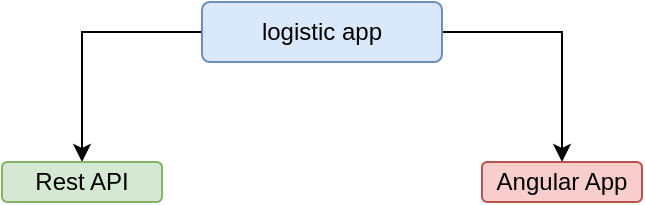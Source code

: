 <mxfile version="14.5.1" type="device" pages="3"><diagram id="gyD8R6G5m18eAt9Obkhi" name="Page-1"><mxGraphModel dx="1422" dy="832" grid="1" gridSize="10" guides="1" tooltips="1" connect="1" arrows="1" fold="1" page="1" pageScale="1" pageWidth="827" pageHeight="1169" math="0" shadow="0"><root><mxCell id="0"/><mxCell id="1" parent="0"/><mxCell id="-2CncMhxglhB_wWaryEg-4" value="" style="edgeStyle=orthogonalEdgeStyle;rounded=0;orthogonalLoop=1;jettySize=auto;html=1;" parent="1" source="-2CncMhxglhB_wWaryEg-1" target="-2CncMhxglhB_wWaryEg-3" edge="1"><mxGeometry relative="1" as="geometry"/></mxCell><mxCell id="-2CncMhxglhB_wWaryEg-8" value="" style="edgeStyle=orthogonalEdgeStyle;rounded=0;orthogonalLoop=1;jettySize=auto;html=1;exitX=1;exitY=0.5;exitDx=0;exitDy=0;" parent="1" source="-2CncMhxglhB_wWaryEg-1" target="-2CncMhxglhB_wWaryEg-7" edge="1"><mxGeometry relative="1" as="geometry"/></mxCell><mxCell id="-2CncMhxglhB_wWaryEg-1" value="logistic app" style="rounded=1;whiteSpace=wrap;html=1;arcSize=13;fillColor=#dae8fc;strokeColor=#6c8ebf;" parent="1" vertex="1"><mxGeometry x="340" y="400" width="120" height="30" as="geometry"/></mxCell><mxCell id="-2CncMhxglhB_wWaryEg-3" value="Rest API" style="whiteSpace=wrap;html=1;rounded=1;arcSize=13;labelBackgroundColor=none;fillColor=#d5e8d4;strokeColor=#82b366;" parent="1" vertex="1"><mxGeometry x="240" y="480" width="80" height="20" as="geometry"/></mxCell><mxCell id="-2CncMhxglhB_wWaryEg-7" value="Angular App" style="rounded=1;whiteSpace=wrap;html=1;arcSize=13;fillColor=#f8cecc;strokeColor=#b85450;" parent="1" vertex="1"><mxGeometry x="480" y="480" width="80" height="20" as="geometry"/></mxCell></root></mxGraphModel></diagram><diagram id="NmO6XR9BveKvqCJBS34-" name="Angular app"><mxGraphModel dx="2272" dy="1932" grid="1" gridSize="10" guides="1" tooltips="1" connect="1" arrows="1" fold="1" page="1" pageScale="1" pageWidth="850" pageHeight="1100" math="0" shadow="0"><root><mxCell id="NPtnaH-zlWrkCbMKxlkU-0"/><mxCell id="NPtnaH-zlWrkCbMKxlkU-1" parent="NPtnaH-zlWrkCbMKxlkU-0"/><mxCell id="NPtnaH-zlWrkCbMKxlkU-4" value="" style="edgeStyle=orthogonalEdgeStyle;rounded=0;orthogonalLoop=1;jettySize=auto;html=1;entryX=0.5;entryY=0;entryDx=0;entryDy=0;" parent="NPtnaH-zlWrkCbMKxlkU-1" source="NPtnaH-zlWrkCbMKxlkU-2" target="NPtnaH-zlWrkCbMKxlkU-3" edge="1"><mxGeometry relative="1" as="geometry"><Array as="points"><mxPoint x="-60" y="75"/></Array></mxGeometry></mxCell><mxCell id="NPtnaH-zlWrkCbMKxlkU-14" value="" style="edgeStyle=orthogonalEdgeStyle;rounded=0;orthogonalLoop=1;jettySize=auto;html=1;fontSize=9;exitX=1;exitY=0.5;exitDx=0;exitDy=0;entryX=0.5;entryY=0;entryDx=0;entryDy=0;" parent="NPtnaH-zlWrkCbMKxlkU-1" source="NPtnaH-zlWrkCbMKxlkU-2" target="NPtnaH-zlWrkCbMKxlkU-13" edge="1"><mxGeometry relative="1" as="geometry"><Array as="points"><mxPoint x="450" y="75"/></Array></mxGeometry></mxCell><mxCell id="p-vQt3Yd0xv5iEvAyUSR-5" value="" style="edgeStyle=orthogonalEdgeStyle;rounded=0;orthogonalLoop=1;jettySize=auto;html=1;fontSize=9;exitX=1;exitY=0.5;exitDx=0;exitDy=0;entryX=0.5;entryY=0;entryDx=0;entryDy=0;" parent="NPtnaH-zlWrkCbMKxlkU-1" source="NPtnaH-zlWrkCbMKxlkU-2" target="p-vQt3Yd0xv5iEvAyUSR-4" edge="1"><mxGeometry relative="1" as="geometry"><Array as="points"><mxPoint x="760" y="75"/></Array></mxGeometry></mxCell><mxCell id="lzf4xGbKeQQOvhCxsAVb-0" style="edgeStyle=orthogonalEdgeStyle;rounded=0;orthogonalLoop=1;jettySize=auto;html=1;entryX=0.5;entryY=0;entryDx=0;entryDy=0;" edge="1" parent="NPtnaH-zlWrkCbMKxlkU-1" source="NPtnaH-zlWrkCbMKxlkU-2" target="Gd3nIjmUPdCHngAKYLW3-5"><mxGeometry relative="1" as="geometry"/></mxCell><mxCell id="NPtnaH-zlWrkCbMKxlkU-2" value="courier application" style="rounded=0;whiteSpace=wrap;html=1;fillColor=#f8cecc;strokeColor=#b85450;fontStyle=1;fontSize=20;" parent="NPtnaH-zlWrkCbMKxlkU-1" vertex="1"><mxGeometry x="210" y="50" width="160" height="50" as="geometry"/></mxCell><mxCell id="NPtnaH-zlWrkCbMKxlkU-10" value="" style="edgeStyle=orthogonalEdgeStyle;rounded=0;orthogonalLoop=1;jettySize=auto;html=1;fontSize=10;entryX=0.5;entryY=0;entryDx=0;entryDy=0;" parent="NPtnaH-zlWrkCbMKxlkU-1" source="NPtnaH-zlWrkCbMKxlkU-3" target="NPtnaH-zlWrkCbMKxlkU-9" edge="1"><mxGeometry relative="1" as="geometry"/></mxCell><mxCell id="NPtnaH-zlWrkCbMKxlkU-3" value="home" style="whiteSpace=wrap;html=1;rounded=1;fillColor=#dae8fc;strokeColor=#6c8ebf;fontSize=12;fontStyle=1" parent="NPtnaH-zlWrkCbMKxlkU-1" vertex="1"><mxGeometry x="-100" y="120" width="80" height="20" as="geometry"/></mxCell><mxCell id="NPtnaH-zlWrkCbMKxlkU-9" value="news" style="whiteSpace=wrap;html=1;rounded=0;fillColor=#d5e8d4;strokeColor=#82b366;fontSize=9;" parent="NPtnaH-zlWrkCbMKxlkU-1" vertex="1"><mxGeometry x="-100" y="180" width="80" height="20" as="geometry"/></mxCell><mxCell id="NPtnaH-zlWrkCbMKxlkU-16" value="" style="edgeStyle=orthogonalEdgeStyle;rounded=0;orthogonalLoop=1;jettySize=auto;html=1;fontSize=9;exitX=1;exitY=0.5;exitDx=0;exitDy=0;" parent="NPtnaH-zlWrkCbMKxlkU-1" source="NPtnaH-zlWrkCbMKxlkU-2" target="NPtnaH-zlWrkCbMKxlkU-15" edge="1"><mxGeometry relative="1" as="geometry"/></mxCell><mxCell id="Gd3nIjmUPdCHngAKYLW3-16" value="" style="edgeStyle=orthogonalEdgeStyle;rounded=0;orthogonalLoop=1;jettySize=auto;html=1;entryX=0;entryY=0.5;entryDx=0;entryDy=0;" edge="1" parent="NPtnaH-zlWrkCbMKxlkU-1" source="NPtnaH-zlWrkCbMKxlkU-13" target="Gd3nIjmUPdCHngAKYLW3-14"><mxGeometry relative="1" as="geometry"/></mxCell><mxCell id="Gd3nIjmUPdCHngAKYLW3-21" value="" style="edgeStyle=orthogonalEdgeStyle;rounded=0;orthogonalLoop=1;jettySize=auto;html=1;entryX=1;entryY=0.5;entryDx=0;entryDy=0;" edge="1" parent="NPtnaH-zlWrkCbMKxlkU-1" source="NPtnaH-zlWrkCbMKxlkU-13" target="NPtnaH-zlWrkCbMKxlkU-19"><mxGeometry relative="1" as="geometry"/></mxCell><mxCell id="Gd3nIjmUPdCHngAKYLW3-45" style="edgeStyle=orthogonalEdgeStyle;rounded=0;orthogonalLoop=1;jettySize=auto;html=1;entryX=0;entryY=0.5;entryDx=0;entryDy=0;exitX=0.5;exitY=1;exitDx=0;exitDy=0;" edge="1" parent="NPtnaH-zlWrkCbMKxlkU-1" source="NPtnaH-zlWrkCbMKxlkU-13" target="Gd3nIjmUPdCHngAKYLW3-27"><mxGeometry relative="1" as="geometry"/></mxCell><mxCell id="lzf4xGbKeQQOvhCxsAVb-1" style="edgeStyle=orthogonalEdgeStyle;rounded=0;orthogonalLoop=1;jettySize=auto;html=1;entryX=1;entryY=0.5;entryDx=0;entryDy=0;" edge="1" parent="NPtnaH-zlWrkCbMKxlkU-1" source="NPtnaH-zlWrkCbMKxlkU-13" target="NPtnaH-zlWrkCbMKxlkU-22"><mxGeometry relative="1" as="geometry"/></mxCell><mxCell id="NPtnaH-zlWrkCbMKxlkU-13" value="user profile" style="rounded=1;whiteSpace=wrap;html=1;fillColor=#dae8fc;strokeColor=#6c8ebf;fontSize=12;fontStyle=1" parent="NPtnaH-zlWrkCbMKxlkU-1" vertex="1"><mxGeometry x="410" y="120" width="80" height="20" as="geometry"/></mxCell><mxCell id="Gd3nIjmUPdCHngAKYLW3-31" value="" style="edgeStyle=orthogonalEdgeStyle;rounded=0;orthogonalLoop=1;jettySize=auto;html=1;entryX=0;entryY=0.5;entryDx=0;entryDy=0;" edge="1" parent="NPtnaH-zlWrkCbMKxlkU-1" source="NPtnaH-zlWrkCbMKxlkU-15" target="Gd3nIjmUPdCHngAKYLW3-30"><mxGeometry relative="1" as="geometry"><mxPoint x="550" y="190" as="targetPoint"/></mxGeometry></mxCell><mxCell id="Gd3nIjmUPdCHngAKYLW3-33" style="edgeStyle=orthogonalEdgeStyle;rounded=0;orthogonalLoop=1;jettySize=auto;html=1;entryX=0;entryY=0.5;entryDx=0;entryDy=0;" edge="1" parent="NPtnaH-zlWrkCbMKxlkU-1" source="NPtnaH-zlWrkCbMKxlkU-15" target="Gd3nIjmUPdCHngAKYLW3-32"><mxGeometry relative="1" as="geometry"/></mxCell><mxCell id="Gd3nIjmUPdCHngAKYLW3-35" style="edgeStyle=orthogonalEdgeStyle;rounded=0;orthogonalLoop=1;jettySize=auto;html=1;entryX=0;entryY=0.5;entryDx=0;entryDy=0;" edge="1" parent="NPtnaH-zlWrkCbMKxlkU-1" source="NPtnaH-zlWrkCbMKxlkU-15" target="Gd3nIjmUPdCHngAKYLW3-34"><mxGeometry relative="1" as="geometry"/></mxCell><mxCell id="Gd3nIjmUPdCHngAKYLW3-37" style="edgeStyle=orthogonalEdgeStyle;rounded=0;orthogonalLoop=1;jettySize=auto;html=1;entryX=0;entryY=0.5;entryDx=0;entryDy=0;" edge="1" parent="NPtnaH-zlWrkCbMKxlkU-1" source="NPtnaH-zlWrkCbMKxlkU-15" target="Gd3nIjmUPdCHngAKYLW3-36"><mxGeometry relative="1" as="geometry"/></mxCell><mxCell id="NPtnaH-zlWrkCbMKxlkU-15" value="admin panel" style="rounded=1;whiteSpace=wrap;html=1;fillColor=#dae8fc;strokeColor=#6c8ebf;fontSize=12;fontStyle=1" parent="NPtnaH-zlWrkCbMKxlkU-1" vertex="1"><mxGeometry x="560" y="120" width="80" height="20" as="geometry"/></mxCell><mxCell id="Gd3nIjmUPdCHngAKYLW3-20" value="" style="edgeStyle=orthogonalEdgeStyle;rounded=0;orthogonalLoop=1;jettySize=auto;html=1;entryX=0;entryY=0.5;entryDx=0;entryDy=0;" edge="1" parent="NPtnaH-zlWrkCbMKxlkU-1" source="NPtnaH-zlWrkCbMKxlkU-19" target="Gd3nIjmUPdCHngAKYLW3-12"><mxGeometry relative="1" as="geometry"/></mxCell><mxCell id="NPtnaH-zlWrkCbMKxlkU-19" value="list of shipments / details" style="rounded=0;whiteSpace=wrap;html=1;fontSize=9;fillColor=#d5e8d4;strokeColor=#82b366;" parent="NPtnaH-zlWrkCbMKxlkU-1" vertex="1"><mxGeometry x="110" y="160" width="80" height="20" as="geometry"/></mxCell><mxCell id="p-vQt3Yd0xv5iEvAyUSR-0" value="ANGULAR APP&amp;nbsp;" style="rounded=1;whiteSpace=wrap;html=1;fontSize=9;fillColor=#f8cecc;strokeColor=#b85450;" parent="NPtnaH-zlWrkCbMKxlkU-1" vertex="1"><mxGeometry x="230" y="-20" width="120" height="60" as="geometry"/></mxCell><mxCell id="HiPEpVEKHthdtDCpH-q--5" value="" style="edgeStyle=orthogonalEdgeStyle;rounded=0;orthogonalLoop=1;jettySize=auto;html=1;fontSize=20;entryX=0;entryY=0.5;entryDx=0;entryDy=0;" parent="NPtnaH-zlWrkCbMKxlkU-1" source="p-vQt3Yd0xv5iEvAyUSR-4" target="HiPEpVEKHthdtDCpH-q--4" edge="1"><mxGeometry relative="1" as="geometry"/></mxCell><mxCell id="HiPEpVEKHthdtDCpH-q--7" value="" style="edgeStyle=orthogonalEdgeStyle;rounded=0;orthogonalLoop=1;jettySize=auto;html=1;fontSize=20;entryX=0;entryY=0.5;entryDx=0;entryDy=0;" parent="NPtnaH-zlWrkCbMKxlkU-1" source="p-vQt3Yd0xv5iEvAyUSR-4" target="HiPEpVEKHthdtDCpH-q--6" edge="1"><mxGeometry relative="1" as="geometry"/></mxCell><mxCell id="HiPEpVEKHthdtDCpH-q--9" value="" style="edgeStyle=orthogonalEdgeStyle;rounded=0;orthogonalLoop=1;jettySize=auto;html=1;fontSize=20;entryX=0;entryY=0.5;entryDx=0;entryDy=0;" parent="NPtnaH-zlWrkCbMKxlkU-1" source="p-vQt3Yd0xv5iEvAyUSR-4" target="HiPEpVEKHthdtDCpH-q--8" edge="1"><mxGeometry relative="1" as="geometry"/></mxCell><mxCell id="p-vQt3Yd0xv5iEvAyUSR-4" value="Client center" style="rounded=1;whiteSpace=wrap;html=1;fillColor=#dae8fc;strokeColor=#6c8ebf;fontSize=12;fontStyle=1" parent="NPtnaH-zlWrkCbMKxlkU-1" vertex="1"><mxGeometry x="720" y="120" width="80" height="20" as="geometry"/></mxCell><mxCell id="Bi6nx2r3LPIk76tK47jU-1" value="&lt;font size=&quot;1&quot;&gt;Offices&lt;/font&gt;" style="whiteSpace=wrap;html=1;rounded=0;fillColor=#fff2cc;strokeColor=#d6b656;" parent="NPtnaH-zlWrkCbMKxlkU-1" vertex="1"><mxGeometry x="840" y="220" width="90" height="20" as="geometry"/></mxCell><mxCell id="HiPEpVEKHthdtDCpH-q--4" value="Q&amp;amp;A" style="rounded=0;whiteSpace=wrap;html=1;fillColor=#d5e8d4;strokeColor=#82b366;fontSize=9;" parent="NPtnaH-zlWrkCbMKxlkU-1" vertex="1"><mxGeometry x="780" y="160" width="80" height="20" as="geometry"/></mxCell><mxCell id="Gd3nIjmUPdCHngAKYLW3-29" value="" style="edgeStyle=orthogonalEdgeStyle;rounded=0;orthogonalLoop=1;jettySize=auto;html=1;entryX=0;entryY=0.5;entryDx=0;entryDy=0;" edge="1" parent="NPtnaH-zlWrkCbMKxlkU-1" source="HiPEpVEKHthdtDCpH-q--6" target="Bi6nx2r3LPIk76tK47jU-1"><mxGeometry relative="1" as="geometry"/></mxCell><mxCell id="Gd3nIjmUPdCHngAKYLW3-39" style="edgeStyle=orthogonalEdgeStyle;rounded=0;orthogonalLoop=1;jettySize=auto;html=1;entryX=0;entryY=0.5;entryDx=0;entryDy=0;" edge="1" parent="NPtnaH-zlWrkCbMKxlkU-1" source="HiPEpVEKHthdtDCpH-q--6" target="Gd3nIjmUPdCHngAKYLW3-38"><mxGeometry relative="1" as="geometry"><Array as="points"><mxPoint x="820" y="260"/></Array></mxGeometry></mxCell><mxCell id="Gd3nIjmUPdCHngAKYLW3-43" style="edgeStyle=orthogonalEdgeStyle;rounded=0;orthogonalLoop=1;jettySize=auto;html=1;entryX=0;entryY=0.5;entryDx=0;entryDy=0;" edge="1" parent="NPtnaH-zlWrkCbMKxlkU-1" source="HiPEpVEKHthdtDCpH-q--6" target="Gd3nIjmUPdCHngAKYLW3-42"><mxGeometry relative="1" as="geometry"/></mxCell><mxCell id="Gd3nIjmUPdCHngAKYLW3-44" style="edgeStyle=orthogonalEdgeStyle;rounded=0;orthogonalLoop=1;jettySize=auto;html=1;entryX=0;entryY=0.5;entryDx=0;entryDy=0;" edge="1" parent="NPtnaH-zlWrkCbMKxlkU-1" source="HiPEpVEKHthdtDCpH-q--6" target="Gd3nIjmUPdCHngAKYLW3-40"><mxGeometry relative="1" as="geometry"/></mxCell><mxCell id="HiPEpVEKHthdtDCpH-q--6" value="Services" style="rounded=0;whiteSpace=wrap;html=1;fillColor=#d5e8d4;strokeColor=#82b366;fontSize=9;" parent="NPtnaH-zlWrkCbMKxlkU-1" vertex="1"><mxGeometry x="780" y="190" width="80" height="20" as="geometry"/></mxCell><mxCell id="Gd3nIjmUPdCHngAKYLW3-26" value="" style="edgeStyle=orthogonalEdgeStyle;rounded=0;orthogonalLoop=1;jettySize=auto;html=1;entryX=0;entryY=0.5;entryDx=0;entryDy=0;" edge="1" parent="NPtnaH-zlWrkCbMKxlkU-1" source="HiPEpVEKHthdtDCpH-q--8" target="Gd3nIjmUPdCHngAKYLW3-25"><mxGeometry relative="1" as="geometry"/></mxCell><mxCell id="Gd3nIjmUPdCHngAKYLW3-28" value="" style="edgeStyle=orthogonalEdgeStyle;rounded=0;orthogonalLoop=1;jettySize=auto;html=1;entryX=0;entryY=0.5;entryDx=0;entryDy=0;" edge="1" parent="NPtnaH-zlWrkCbMKxlkU-1" source="HiPEpVEKHthdtDCpH-q--8" target="Gd3nIjmUPdCHngAKYLW3-27"><mxGeometry relative="1" as="geometry"/></mxCell><mxCell id="HiPEpVEKHthdtDCpH-q--8" value="Claims" style="rounded=0;whiteSpace=wrap;html=1;fillColor=#d5e8d4;strokeColor=#82b366;fontSize=9;" parent="NPtnaH-zlWrkCbMKxlkU-1" vertex="1"><mxGeometry x="790" y="340" width="80" height="20" as="geometry"/></mxCell><mxCell id="Gd3nIjmUPdCHngAKYLW3-18" value="" style="edgeStyle=orthogonalEdgeStyle;rounded=0;orthogonalLoop=1;jettySize=auto;html=1;entryX=0;entryY=0.5;entryDx=0;entryDy=0;" edge="1" parent="NPtnaH-zlWrkCbMKxlkU-1" source="Gd3nIjmUPdCHngAKYLW3-5" target="NPtnaH-zlWrkCbMKxlkU-22"><mxGeometry relative="1" as="geometry"/></mxCell><mxCell id="Gd3nIjmUPdCHngAKYLW3-19" style="edgeStyle=orthogonalEdgeStyle;rounded=0;orthogonalLoop=1;jettySize=auto;html=1;entryX=0;entryY=0.5;entryDx=0;entryDy=0;" edge="1" parent="NPtnaH-zlWrkCbMKxlkU-1" source="Gd3nIjmUPdCHngAKYLW3-5" target="NPtnaH-zlWrkCbMKxlkU-19"><mxGeometry relative="1" as="geometry"/></mxCell><mxCell id="Gd3nIjmUPdCHngAKYLW3-5" value="shipments" style="whiteSpace=wrap;html=1;rounded=1;fillColor=#dae8fc;strokeColor=#6c8ebf;fontSize=12;fontStyle=1" vertex="1" parent="NPtnaH-zlWrkCbMKxlkU-1"><mxGeometry x="50" y="120" width="80" height="20" as="geometry"/></mxCell><mxCell id="Gd3nIjmUPdCHngAKYLW3-12" value="update shipment data" style="rounded=0;whiteSpace=wrap;html=1;fontSize=9;fillColor=#fff2cc;strokeColor=#d6b656;" vertex="1" parent="NPtnaH-zlWrkCbMKxlkU-1"><mxGeometry x="170" y="190" width="80" height="20" as="geometry"/></mxCell><mxCell id="Gd3nIjmUPdCHngAKYLW3-14" value="CRUD profile" style="rounded=0;whiteSpace=wrap;html=1;fontSize=9;fillColor=#d5e8d4;strokeColor=#82b366;" vertex="1" parent="NPtnaH-zlWrkCbMKxlkU-1"><mxGeometry x="470" y="170" width="80" height="20" as="geometry"/></mxCell><mxCell id="NPtnaH-zlWrkCbMKxlkU-22" value="create shipment" style="rounded=0;whiteSpace=wrap;html=1;fontSize=9;fillColor=#d5e8d4;strokeColor=#82b366;" parent="NPtnaH-zlWrkCbMKxlkU-1" vertex="1"><mxGeometry x="110" y="220" width="80" height="20" as="geometry"/></mxCell><mxCell id="Gd3nIjmUPdCHngAKYLW3-25" value="list of claims" style="rounded=0;whiteSpace=wrap;html=1;fontSize=9;fillColor=#fff2cc;strokeColor=#d6b656;" vertex="1" parent="NPtnaH-zlWrkCbMKxlkU-1"><mxGeometry x="850" y="370" width="80" height="20" as="geometry"/></mxCell><mxCell id="Gd3nIjmUPdCHngAKYLW3-27" value="create claims" style="rounded=0;whiteSpace=wrap;html=1;fontSize=9;fillColor=#fff2cc;strokeColor=#d6b656;" vertex="1" parent="NPtnaH-zlWrkCbMKxlkU-1"><mxGeometry x="850" y="400" width="80" height="20" as="geometry"/></mxCell><mxCell id="Gd3nIjmUPdCHngAKYLW3-30" value="List of News" style="rounded=0;whiteSpace=wrap;html=1;fontSize=9;fillColor=#d5e8d4;strokeColor=#82b366;" vertex="1" parent="NPtnaH-zlWrkCbMKxlkU-1"><mxGeometry x="620" y="160" width="80" height="20" as="geometry"/></mxCell><mxCell id="Gd3nIjmUPdCHngAKYLW3-32" value="List of Support Questions" style="rounded=0;whiteSpace=wrap;html=1;fontSize=9;fillColor=#d5e8d4;strokeColor=#82b366;" vertex="1" parent="NPtnaH-zlWrkCbMKxlkU-1"><mxGeometry x="620" y="190" width="80" height="20" as="geometry"/></mxCell><mxCell id="Gd3nIjmUPdCHngAKYLW3-34" value="Create News" style="rounded=0;whiteSpace=wrap;html=1;fontSize=9;fillColor=#d5e8d4;strokeColor=#82b366;" vertex="1" parent="NPtnaH-zlWrkCbMKxlkU-1"><mxGeometry x="620" y="220" width="80" height="20" as="geometry"/></mxCell><mxCell id="Gd3nIjmUPdCHngAKYLW3-36" value="Create Q&amp;amp;A" style="rounded=0;whiteSpace=wrap;html=1;fontSize=9;fillColor=#d5e8d4;strokeColor=#82b366;" vertex="1" parent="NPtnaH-zlWrkCbMKxlkU-1"><mxGeometry x="620" y="250" width="80" height="20" as="geometry"/></mxCell><mxCell id="Gd3nIjmUPdCHngAKYLW3-38" value="&lt;font size=&quot;1&quot;&gt;About us&lt;/font&gt;" style="whiteSpace=wrap;html=1;rounded=0;fillColor=#fff2cc;strokeColor=#d6b656;" vertex="1" parent="NPtnaH-zlWrkCbMKxlkU-1"><mxGeometry x="840" y="250" width="90" height="20" as="geometry"/></mxCell><mxCell id="Gd3nIjmUPdCHngAKYLW3-40" value="&lt;font size=&quot;1&quot;&gt;Service Information&lt;/font&gt;" style="whiteSpace=wrap;html=1;rounded=0;fillColor=#fff2cc;strokeColor=#d6b656;" vertex="1" parent="NPtnaH-zlWrkCbMKxlkU-1"><mxGeometry x="840" y="280" width="90" height="20" as="geometry"/></mxCell><mxCell id="Gd3nIjmUPdCHngAKYLW3-42" value="&lt;font size=&quot;1&quot;&gt;Contact with us&lt;/font&gt;" style="whiteSpace=wrap;html=1;rounded=0;fillColor=#fff2cc;strokeColor=#d6b656;" vertex="1" parent="NPtnaH-zlWrkCbMKxlkU-1"><mxGeometry x="840" y="310" width="90" height="20" as="geometry"/></mxCell></root></mxGraphModel></diagram><diagram id="LXcoBo266-Qom3vuFTLi" name="REST API"><mxGraphModel dx="1422" dy="832" grid="1" gridSize="10" guides="1" tooltips="1" connect="1" arrows="1" fold="1" page="1" pageScale="1" pageWidth="850" pageHeight="1100" math="0" shadow="0"><root><mxCell id="n20SsYUHieldHA-Jqi2B-0"/><mxCell id="n20SsYUHieldHA-Jqi2B-1" parent="n20SsYUHieldHA-Jqi2B-0"/><mxCell id="AmlvmzvYAJLzZDuGf3Ov-1" value="" style="edgeStyle=orthogonalEdgeStyle;rounded=0;orthogonalLoop=1;jettySize=auto;html=1;entryX=0.5;entryY=0;entryDx=0;entryDy=0;" parent="n20SsYUHieldHA-Jqi2B-1" source="ewwuPYfR1YYM2fTHDoEr-0" target="AmlvmzvYAJLzZDuGf3Ov-0" edge="1"><mxGeometry relative="1" as="geometry"/></mxCell><mxCell id="ewwuPYfR1YYM2fTHDoEr-0" value="REST API" style="rounded=1;whiteSpace=wrap;html=1;fontSize=20;" parent="n20SsYUHieldHA-Jqi2B-1" vertex="1"><mxGeometry x="360" y="160" width="120" height="60" as="geometry"/></mxCell><mxCell id="AmlvmzvYAJLzZDuGf3Ov-3" value="" style="edgeStyle=orthogonalEdgeStyle;rounded=0;orthogonalLoop=1;jettySize=auto;html=1;entryX=0.5;entryY=0;entryDx=0;entryDy=0;" parent="n20SsYUHieldHA-Jqi2B-1" source="AmlvmzvYAJLzZDuGf3Ov-0" target="AmlvmzvYAJLzZDuGf3Ov-2" edge="1"><mxGeometry relative="1" as="geometry"/></mxCell><mxCell id="kLaSqiRPTwAo2KsnF2k2-1" value="" style="edgeStyle=orthogonalEdgeStyle;rounded=0;orthogonalLoop=1;jettySize=auto;html=1;entryX=0.5;entryY=0;entryDx=0;entryDy=0;" parent="n20SsYUHieldHA-Jqi2B-1" source="AmlvmzvYAJLzZDuGf3Ov-0" target="kLaSqiRPTwAo2KsnF2k2-0" edge="1"><mxGeometry relative="1" as="geometry"/></mxCell><mxCell id="kUs53ib35mgxCFGRnUA3-0" style="edgeStyle=orthogonalEdgeStyle;rounded=0;orthogonalLoop=1;jettySize=auto;html=1;entryX=0.5;entryY=0;entryDx=0;entryDy=0;" parent="n20SsYUHieldHA-Jqi2B-1" source="AmlvmzvYAJLzZDuGf3Ov-0" target="kUs53ib35mgxCFGRnUA3-1" edge="1"><mxGeometry relative="1" as="geometry"><mxPoint x="300" y="360" as="targetPoint"/></mxGeometry></mxCell><mxCell id="6Hz9TgyFdee12k1MDGf_-1" value="" style="edgeStyle=orthogonalEdgeStyle;rounded=0;orthogonalLoop=1;jettySize=auto;html=1;entryX=0.5;entryY=0;entryDx=0;entryDy=0;" parent="n20SsYUHieldHA-Jqi2B-1" source="AmlvmzvYAJLzZDuGf3Ov-0" target="6Hz9TgyFdee12k1MDGf_-2" edge="1"><mxGeometry relative="1" as="geometry"><mxPoint x="560" y="330" as="targetPoint"/></mxGeometry></mxCell><mxCell id="57V32GZy_qqJgf98UaSQ-0" style="edgeStyle=orthogonalEdgeStyle;rounded=0;orthogonalLoop=1;jettySize=auto;html=1;entryX=0.5;entryY=0;entryDx=0;entryDy=0;" parent="n20SsYUHieldHA-Jqi2B-1" source="AmlvmzvYAJLzZDuGf3Ov-0" target="NJX9JJjFK-ff4wWfhc7U-0" edge="1"><mxGeometry relative="1" as="geometry"><mxPoint x="680" y="400" as="targetPoint"/></mxGeometry></mxCell><mxCell id="tGs5IEgui1FOJ2Cpn9Ao-0" style="edgeStyle=orthogonalEdgeStyle;rounded=0;orthogonalLoop=1;jettySize=auto;html=1;entryX=0.5;entryY=0;entryDx=0;entryDy=0;" parent="n20SsYUHieldHA-Jqi2B-1" source="AmlvmzvYAJLzZDuGf3Ov-0" target="tGs5IEgui1FOJ2Cpn9Ao-1" edge="1"><mxGeometry relative="1" as="geometry"><mxPoint x="1100" y="400" as="targetPoint"/></mxGeometry></mxCell><mxCell id="AmlvmzvYAJLzZDuGf3Ov-0" value="Endpoints" style="rounded=1;whiteSpace=wrap;html=1;fontSize=20;fillColor=#fff2cc;strokeColor=#d6b656;" parent="n20SsYUHieldHA-Jqi2B-1" vertex="1"><mxGeometry x="360" y="300" width="120" height="60" as="geometry"/></mxCell><mxCell id="AmlvmzvYAJLzZDuGf3Ov-2" value="search" style="whiteSpace=wrap;html=1;rounded=1;fontSize=12;fontStyle=1;" parent="n20SsYUHieldHA-Jqi2B-1" vertex="1"><mxGeometry x="30" y="400" width="100" height="30" as="geometry"/></mxCell><mxCell id="kLaSqiRPTwAo2KsnF2k2-0" value="news" style="rounded=1;whiteSpace=wrap;html=1;fontSize=12;fillColor=#dae8fc;strokeColor=#6c8ebf;fontStyle=1;" parent="n20SsYUHieldHA-Jqi2B-1" vertex="1"><mxGeometry x="140" y="400" width="100" height="30" as="geometry"/></mxCell><mxCell id="kUs53ib35mgxCFGRnUA3-1" value="offices" style="rounded=1;whiteSpace=wrap;html=1;fontSize=12;fillColor=#e1d5e7;strokeColor=#9673a6;fontStyle=1;" parent="n20SsYUHieldHA-Jqi2B-1" vertex="1"><mxGeometry x="250" y="400" width="100" height="30" as="geometry"/></mxCell><mxCell id="6Hz9TgyFdee12k1MDGf_-2" value="user profile" style="rounded=1;whiteSpace=wrap;html=1;fontSize=12;fillColor=#f8cecc;strokeColor=#b85450;fontStyle=1;" parent="n20SsYUHieldHA-Jqi2B-1" vertex="1"><mxGeometry x="490" y="400" width="100" height="30" as="geometry"/></mxCell><mxCell id="1M_RhghIk4u0cB5G1opA-1" value="" style="edgeStyle=orthogonalEdgeStyle;rounded=0;orthogonalLoop=1;jettySize=auto;html=1;entryX=0.5;entryY=0;entryDx=0;entryDy=0;" parent="n20SsYUHieldHA-Jqi2B-1" source="NJX9JJjFK-ff4wWfhc7U-0" target="1M_RhghIk4u0cB5G1opA-0" edge="1"><mxGeometry relative="1" as="geometry"/></mxCell><mxCell id="1M_RhghIk4u0cB5G1opA-2" style="edgeStyle=orthogonalEdgeStyle;rounded=0;orthogonalLoop=1;jettySize=auto;html=1;entryX=0.5;entryY=0;entryDx=0;entryDy=0;" parent="n20SsYUHieldHA-Jqi2B-1" source="NJX9JJjFK-ff4wWfhc7U-0" target="1M_RhghIk4u0cB5G1opA-3" edge="1"><mxGeometry relative="1" as="geometry"><mxPoint x="720" y="530" as="targetPoint"/></mxGeometry></mxCell><mxCell id="1M_RhghIk4u0cB5G1opA-4" style="edgeStyle=orthogonalEdgeStyle;rounded=0;orthogonalLoop=1;jettySize=auto;html=1;entryX=0.5;entryY=0;entryDx=0;entryDy=0;" parent="n20SsYUHieldHA-Jqi2B-1" source="NJX9JJjFK-ff4wWfhc7U-0" target="1M_RhghIk4u0cB5G1opA-5" edge="1"><mxGeometry relative="1" as="geometry"><mxPoint x="830" y="520" as="targetPoint"/></mxGeometry></mxCell><mxCell id="1M_RhghIk4u0cB5G1opA-6" style="edgeStyle=orthogonalEdgeStyle;rounded=0;orthogonalLoop=1;jettySize=auto;html=1;entryX=0.5;entryY=0;entryDx=0;entryDy=0;" parent="n20SsYUHieldHA-Jqi2B-1" source="NJX9JJjFK-ff4wWfhc7U-0" target="OIZr2bkNFYwB8O21S3aV-0" edge="1"><mxGeometry relative="1" as="geometry"><mxPoint x="950" y="530" as="targetPoint"/></mxGeometry></mxCell><mxCell id="NJX9JJjFK-ff4wWfhc7U-0" value="&lt;font style=&quot;font-size: 12px&quot;&gt;shipments&lt;/font&gt;" style="rounded=1;whiteSpace=wrap;html=1;fontSize=12;fillColor=#d5e8d4;strokeColor=#82b366;fontStyle=1;" parent="n20SsYUHieldHA-Jqi2B-1" vertex="1"><mxGeometry x="630" y="400" width="100" height="30" as="geometry"/></mxCell><mxCell id="1M_RhghIk4u0cB5G1opA-0" value="&lt;font style=&quot;font-size: 12px&quot;&gt;list of shipments&lt;/font&gt;" style="rounded=1;whiteSpace=wrap;html=1;fontSize=12;fillColor=#d5e8d4;strokeColor=#82b366;fontStyle=1;" parent="n20SsYUHieldHA-Jqi2B-1" vertex="1"><mxGeometry x="540" y="530" width="110" height="30" as="geometry"/></mxCell><mxCell id="1M_RhghIk4u0cB5G1opA-3" value="&lt;font style=&quot;font-size: 12px&quot;&gt;shipments&lt;/font&gt;" style="rounded=1;whiteSpace=wrap;html=1;fontSize=12;fillColor=#d5e8d4;strokeColor=#82b366;fontStyle=1;" parent="n20SsYUHieldHA-Jqi2B-1" vertex="1"><mxGeometry x="660" y="530" width="100" height="30" as="geometry"/></mxCell><mxCell id="1M_RhghIk4u0cB5G1opA-5" value="&lt;font style=&quot;font-size: 12px&quot;&gt;create / CRUD&lt;/font&gt;" style="rounded=1;whiteSpace=wrap;html=1;fontSize=12;fillColor=#d5e8d4;strokeColor=#82b366;fontStyle=1;" parent="n20SsYUHieldHA-Jqi2B-1" vertex="1"><mxGeometry x="770" y="530" width="100" height="30" as="geometry"/></mxCell><mxCell id="OIZr2bkNFYwB8O21S3aV-0" value="details" style="rounded=1;whiteSpace=wrap;html=1;fontSize=12;fillColor=#d5e8d4;strokeColor=#82b366;fontStyle=1;" parent="n20SsYUHieldHA-Jqi2B-1" vertex="1"><mxGeometry x="880" y="530" width="100" height="30" as="geometry"/></mxCell><mxCell id="tGs5IEgui1FOJ2Cpn9Ao-1" value="&lt;font style=&quot;font-size: 12px&quot;&gt;Claims&lt;/font&gt;" style="rounded=1;whiteSpace=wrap;html=1;fontSize=12;fillColor=#ffe6cc;strokeColor=#d79b00;fontStyle=1;" parent="n20SsYUHieldHA-Jqi2B-1" vertex="1"><mxGeometry x="960" y="400" width="100" height="30" as="geometry"/></mxCell></root></mxGraphModel></diagram></mxfile>
